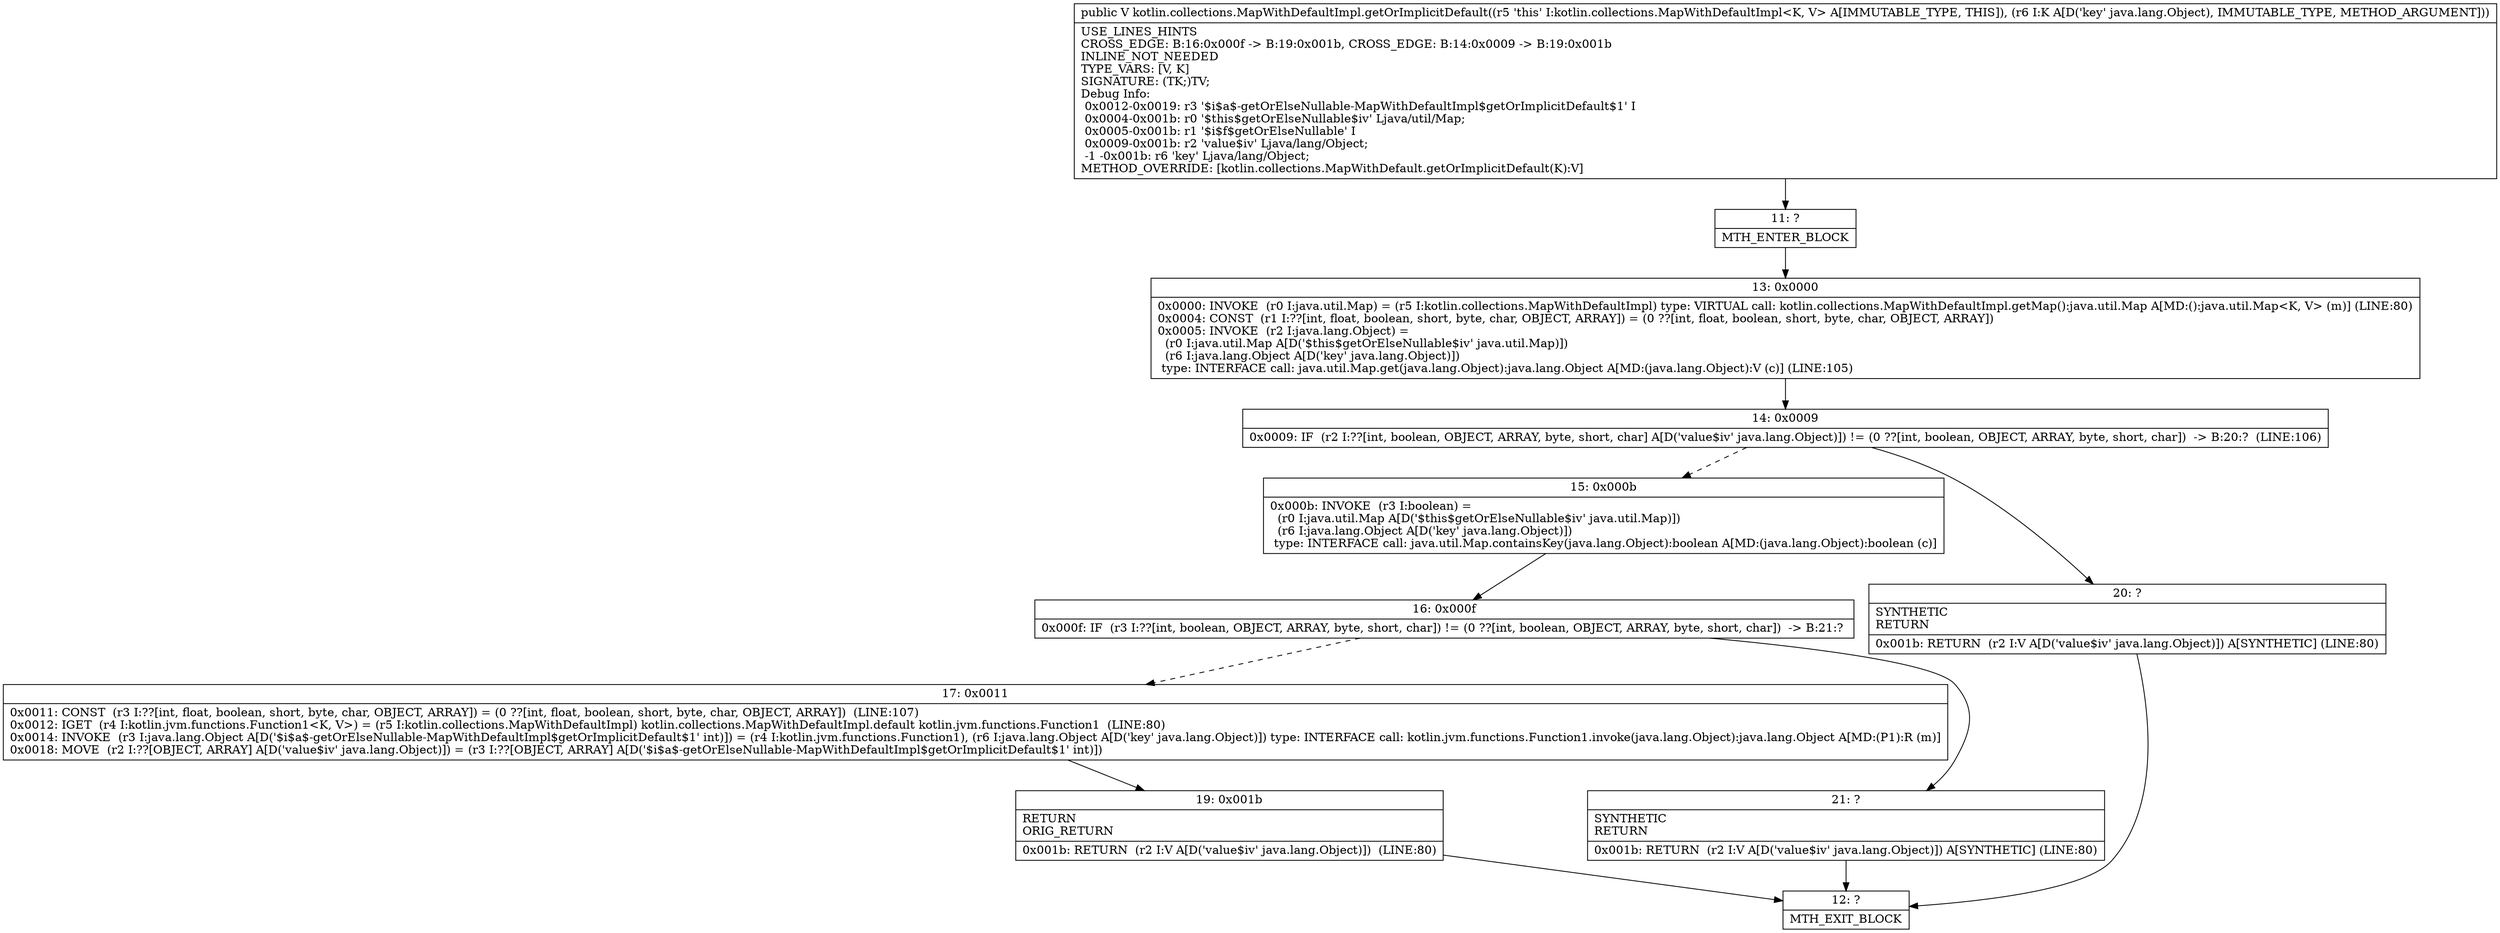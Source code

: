 digraph "CFG forkotlin.collections.MapWithDefaultImpl.getOrImplicitDefault(Ljava\/lang\/Object;)Ljava\/lang\/Object;" {
Node_11 [shape=record,label="{11\:\ ?|MTH_ENTER_BLOCK\l}"];
Node_13 [shape=record,label="{13\:\ 0x0000|0x0000: INVOKE  (r0 I:java.util.Map) = (r5 I:kotlin.collections.MapWithDefaultImpl) type: VIRTUAL call: kotlin.collections.MapWithDefaultImpl.getMap():java.util.Map A[MD:():java.util.Map\<K, V\> (m)] (LINE:80)\l0x0004: CONST  (r1 I:??[int, float, boolean, short, byte, char, OBJECT, ARRAY]) = (0 ??[int, float, boolean, short, byte, char, OBJECT, ARRAY]) \l0x0005: INVOKE  (r2 I:java.lang.Object) = \l  (r0 I:java.util.Map A[D('$this$getOrElseNullable$iv' java.util.Map)])\l  (r6 I:java.lang.Object A[D('key' java.lang.Object)])\l type: INTERFACE call: java.util.Map.get(java.lang.Object):java.lang.Object A[MD:(java.lang.Object):V (c)] (LINE:105)\l}"];
Node_14 [shape=record,label="{14\:\ 0x0009|0x0009: IF  (r2 I:??[int, boolean, OBJECT, ARRAY, byte, short, char] A[D('value$iv' java.lang.Object)]) != (0 ??[int, boolean, OBJECT, ARRAY, byte, short, char])  \-\> B:20:?  (LINE:106)\l}"];
Node_15 [shape=record,label="{15\:\ 0x000b|0x000b: INVOKE  (r3 I:boolean) = \l  (r0 I:java.util.Map A[D('$this$getOrElseNullable$iv' java.util.Map)])\l  (r6 I:java.lang.Object A[D('key' java.lang.Object)])\l type: INTERFACE call: java.util.Map.containsKey(java.lang.Object):boolean A[MD:(java.lang.Object):boolean (c)]\l}"];
Node_16 [shape=record,label="{16\:\ 0x000f|0x000f: IF  (r3 I:??[int, boolean, OBJECT, ARRAY, byte, short, char]) != (0 ??[int, boolean, OBJECT, ARRAY, byte, short, char])  \-\> B:21:? \l}"];
Node_17 [shape=record,label="{17\:\ 0x0011|0x0011: CONST  (r3 I:??[int, float, boolean, short, byte, char, OBJECT, ARRAY]) = (0 ??[int, float, boolean, short, byte, char, OBJECT, ARRAY])  (LINE:107)\l0x0012: IGET  (r4 I:kotlin.jvm.functions.Function1\<K, V\>) = (r5 I:kotlin.collections.MapWithDefaultImpl) kotlin.collections.MapWithDefaultImpl.default kotlin.jvm.functions.Function1  (LINE:80)\l0x0014: INVOKE  (r3 I:java.lang.Object A[D('$i$a$\-getOrElseNullable\-MapWithDefaultImpl$getOrImplicitDefault$1' int)]) = (r4 I:kotlin.jvm.functions.Function1), (r6 I:java.lang.Object A[D('key' java.lang.Object)]) type: INTERFACE call: kotlin.jvm.functions.Function1.invoke(java.lang.Object):java.lang.Object A[MD:(P1):R (m)]\l0x0018: MOVE  (r2 I:??[OBJECT, ARRAY] A[D('value$iv' java.lang.Object)]) = (r3 I:??[OBJECT, ARRAY] A[D('$i$a$\-getOrElseNullable\-MapWithDefaultImpl$getOrImplicitDefault$1' int)]) \l}"];
Node_19 [shape=record,label="{19\:\ 0x001b|RETURN\lORIG_RETURN\l|0x001b: RETURN  (r2 I:V A[D('value$iv' java.lang.Object)])  (LINE:80)\l}"];
Node_12 [shape=record,label="{12\:\ ?|MTH_EXIT_BLOCK\l}"];
Node_21 [shape=record,label="{21\:\ ?|SYNTHETIC\lRETURN\l|0x001b: RETURN  (r2 I:V A[D('value$iv' java.lang.Object)]) A[SYNTHETIC] (LINE:80)\l}"];
Node_20 [shape=record,label="{20\:\ ?|SYNTHETIC\lRETURN\l|0x001b: RETURN  (r2 I:V A[D('value$iv' java.lang.Object)]) A[SYNTHETIC] (LINE:80)\l}"];
MethodNode[shape=record,label="{public V kotlin.collections.MapWithDefaultImpl.getOrImplicitDefault((r5 'this' I:kotlin.collections.MapWithDefaultImpl\<K, V\> A[IMMUTABLE_TYPE, THIS]), (r6 I:K A[D('key' java.lang.Object), IMMUTABLE_TYPE, METHOD_ARGUMENT]))  | USE_LINES_HINTS\lCROSS_EDGE: B:16:0x000f \-\> B:19:0x001b, CROSS_EDGE: B:14:0x0009 \-\> B:19:0x001b\lINLINE_NOT_NEEDED\lTYPE_VARS: [V, K]\lSIGNATURE: (TK;)TV;\lDebug Info:\l  0x0012\-0x0019: r3 '$i$a$\-getOrElseNullable\-MapWithDefaultImpl$getOrImplicitDefault$1' I\l  0x0004\-0x001b: r0 '$this$getOrElseNullable$iv' Ljava\/util\/Map;\l  0x0005\-0x001b: r1 '$i$f$getOrElseNullable' I\l  0x0009\-0x001b: r2 'value$iv' Ljava\/lang\/Object;\l  \-1 \-0x001b: r6 'key' Ljava\/lang\/Object;\lMETHOD_OVERRIDE: [kotlin.collections.MapWithDefault.getOrImplicitDefault(K):V]\l}"];
MethodNode -> Node_11;Node_11 -> Node_13;
Node_13 -> Node_14;
Node_14 -> Node_15[style=dashed];
Node_14 -> Node_20;
Node_15 -> Node_16;
Node_16 -> Node_17[style=dashed];
Node_16 -> Node_21;
Node_17 -> Node_19;
Node_19 -> Node_12;
Node_21 -> Node_12;
Node_20 -> Node_12;
}

